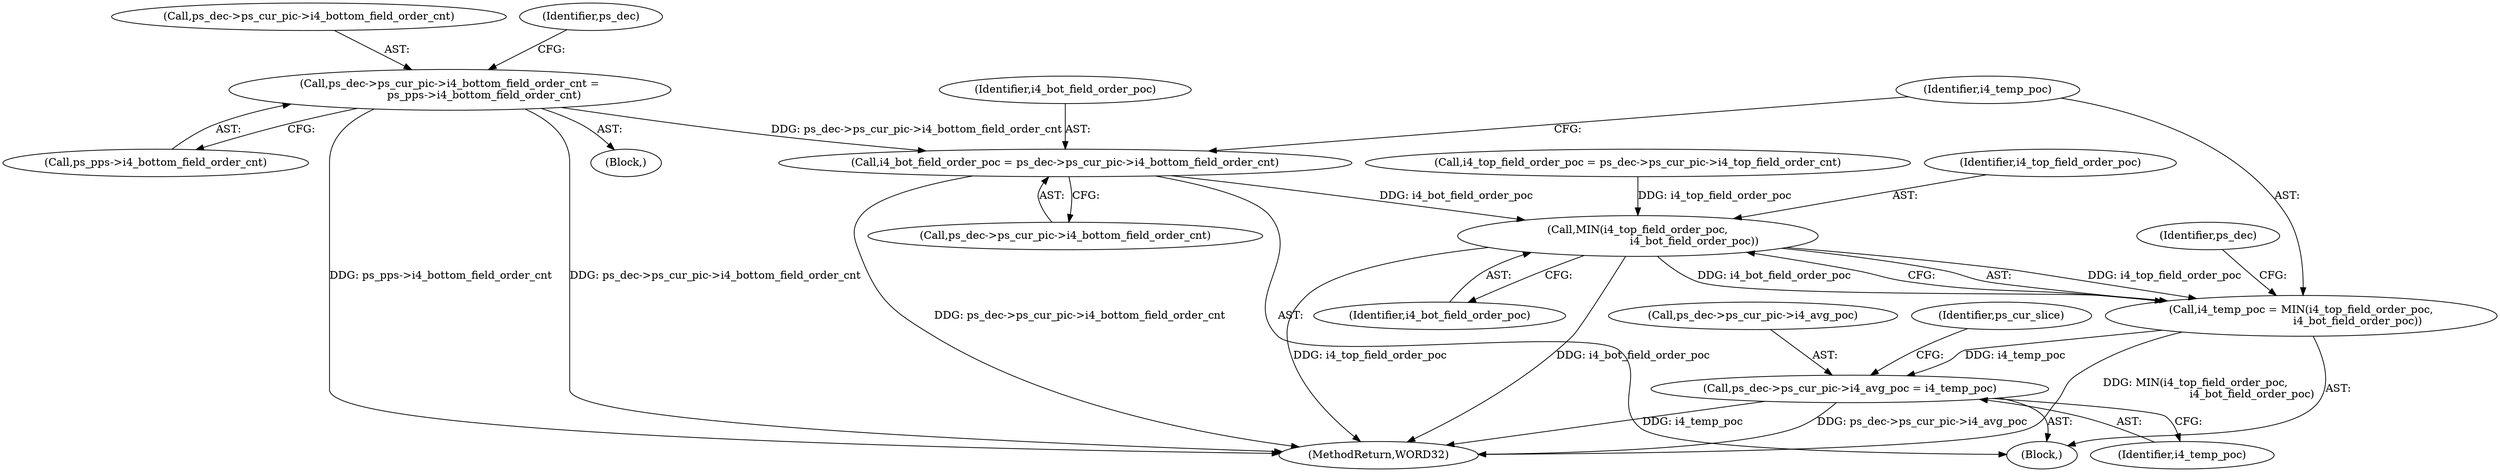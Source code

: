 digraph "0_Android_e629194c62a9a129ce378e08cb1059a8a53f1795_2@pointer" {
"1001287" [label="(Call,i4_bot_field_order_poc = ps_dec->ps_cur_pic->i4_bottom_field_order_cnt)"];
"1001167" [label="(Call,ps_dec->ps_cur_pic->i4_bottom_field_order_cnt =\n                    ps_pps->i4_bottom_field_order_cnt)"];
"1001296" [label="(Call,MIN(i4_top_field_order_poc,\n                                 i4_bot_field_order_poc))"];
"1001294" [label="(Call,i4_temp_poc = MIN(i4_top_field_order_poc,\n                                 i4_bot_field_order_poc))"];
"1001299" [label="(Call,ps_dec->ps_cur_pic->i4_avg_poc = i4_temp_poc)"];
"1001300" [label="(Call,ps_dec->ps_cur_pic->i4_avg_poc)"];
"1001168" [label="(Call,ps_dec->ps_cur_pic->i4_bottom_field_order_cnt)"];
"1001295" [label="(Identifier,i4_temp_poc)"];
"1001305" [label="(Identifier,i4_temp_poc)"];
"1001179" [label="(Identifier,ps_dec)"];
"1001289" [label="(Call,ps_dec->ps_cur_pic->i4_bottom_field_order_cnt)"];
"1002052" [label="(MethodReturn,WORD32)"];
"1001308" [label="(Identifier,ps_cur_slice)"];
"1001298" [label="(Identifier,i4_bot_field_order_poc)"];
"1001288" [label="(Identifier,i4_bot_field_order_poc)"];
"1000138" [label="(Block,)"];
"1001294" [label="(Call,i4_temp_poc = MIN(i4_top_field_order_poc,\n                                 i4_bot_field_order_poc))"];
"1001296" [label="(Call,MIN(i4_top_field_order_poc,\n                                 i4_bot_field_order_poc))"];
"1001280" [label="(Call,i4_top_field_order_poc = ps_dec->ps_cur_pic->i4_top_field_order_cnt)"];
"1001173" [label="(Call,ps_pps->i4_bottom_field_order_cnt)"];
"1001302" [label="(Identifier,ps_dec)"];
"1001287" [label="(Call,i4_bot_field_order_poc = ps_dec->ps_cur_pic->i4_bottom_field_order_cnt)"];
"1001167" [label="(Call,ps_dec->ps_cur_pic->i4_bottom_field_order_cnt =\n                    ps_pps->i4_bottom_field_order_cnt)"];
"1001206" [label="(Block,)"];
"1001299" [label="(Call,ps_dec->ps_cur_pic->i4_avg_poc = i4_temp_poc)"];
"1001297" [label="(Identifier,i4_top_field_order_poc)"];
"1001287" -> "1001206"  [label="AST: "];
"1001287" -> "1001289"  [label="CFG: "];
"1001288" -> "1001287"  [label="AST: "];
"1001289" -> "1001287"  [label="AST: "];
"1001295" -> "1001287"  [label="CFG: "];
"1001287" -> "1002052"  [label="DDG: ps_dec->ps_cur_pic->i4_bottom_field_order_cnt"];
"1001167" -> "1001287"  [label="DDG: ps_dec->ps_cur_pic->i4_bottom_field_order_cnt"];
"1001287" -> "1001296"  [label="DDG: i4_bot_field_order_poc"];
"1001167" -> "1000138"  [label="AST: "];
"1001167" -> "1001173"  [label="CFG: "];
"1001168" -> "1001167"  [label="AST: "];
"1001173" -> "1001167"  [label="AST: "];
"1001179" -> "1001167"  [label="CFG: "];
"1001167" -> "1002052"  [label="DDG: ps_pps->i4_bottom_field_order_cnt"];
"1001167" -> "1002052"  [label="DDG: ps_dec->ps_cur_pic->i4_bottom_field_order_cnt"];
"1001296" -> "1001294"  [label="AST: "];
"1001296" -> "1001298"  [label="CFG: "];
"1001297" -> "1001296"  [label="AST: "];
"1001298" -> "1001296"  [label="AST: "];
"1001294" -> "1001296"  [label="CFG: "];
"1001296" -> "1002052"  [label="DDG: i4_top_field_order_poc"];
"1001296" -> "1002052"  [label="DDG: i4_bot_field_order_poc"];
"1001296" -> "1001294"  [label="DDG: i4_top_field_order_poc"];
"1001296" -> "1001294"  [label="DDG: i4_bot_field_order_poc"];
"1001280" -> "1001296"  [label="DDG: i4_top_field_order_poc"];
"1001294" -> "1001206"  [label="AST: "];
"1001295" -> "1001294"  [label="AST: "];
"1001302" -> "1001294"  [label="CFG: "];
"1001294" -> "1002052"  [label="DDG: MIN(i4_top_field_order_poc,\n                                 i4_bot_field_order_poc)"];
"1001294" -> "1001299"  [label="DDG: i4_temp_poc"];
"1001299" -> "1001206"  [label="AST: "];
"1001299" -> "1001305"  [label="CFG: "];
"1001300" -> "1001299"  [label="AST: "];
"1001305" -> "1001299"  [label="AST: "];
"1001308" -> "1001299"  [label="CFG: "];
"1001299" -> "1002052"  [label="DDG: ps_dec->ps_cur_pic->i4_avg_poc"];
"1001299" -> "1002052"  [label="DDG: i4_temp_poc"];
}
